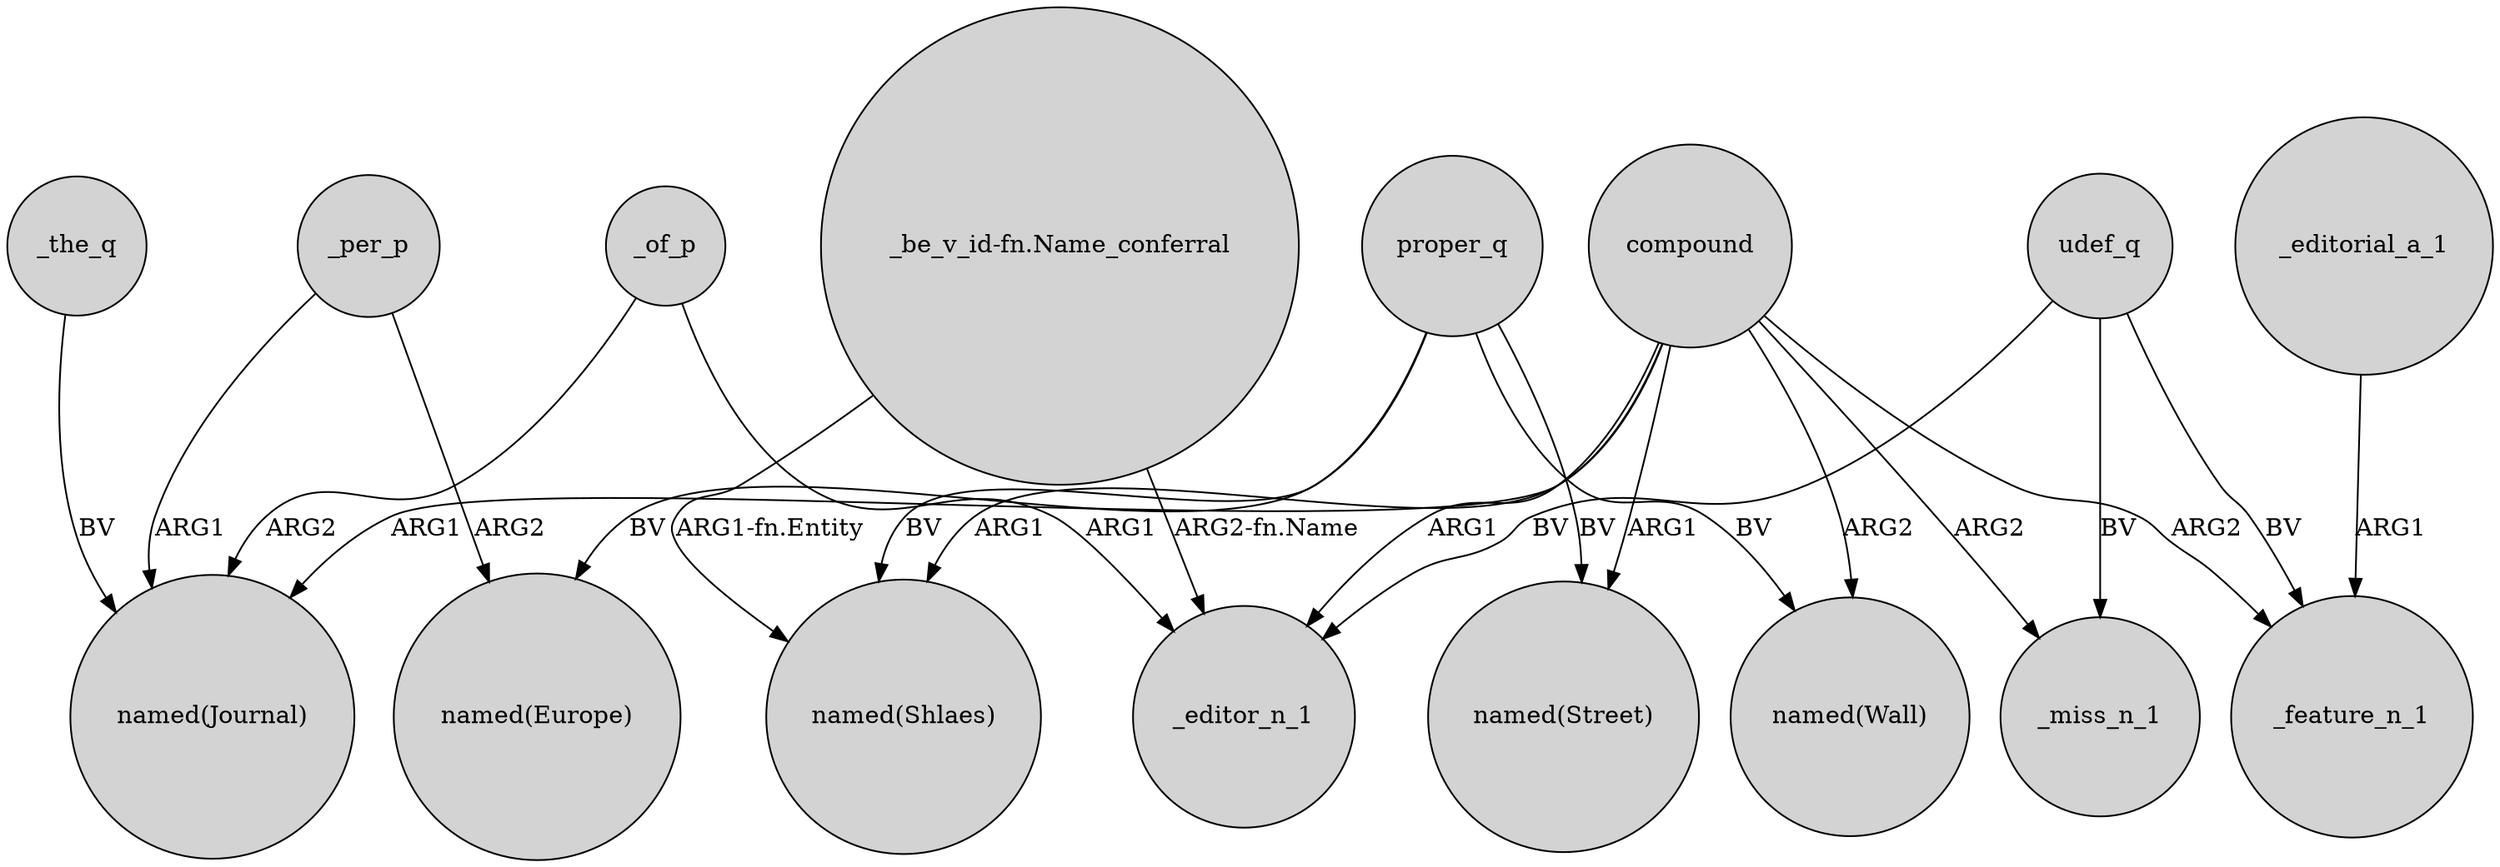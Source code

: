 digraph {
	node [shape=circle style=filled]
	_of_p -> "named(Journal)" [label=ARG2]
	compound -> "named(Shlaes)" [label=ARG1]
	"_be_v_id-fn.Name_conferral" -> "named(Shlaes)" [label="ARG1-fn.Entity"]
	compound -> _miss_n_1 [label=ARG2]
	proper_q -> "named(Europe)" [label=BV]
	proper_q -> "named(Shlaes)" [label=BV]
	_editorial_a_1 -> _feature_n_1 [label=ARG1]
	udef_q -> _feature_n_1 [label=BV]
	compound -> "named(Journal)" [label=ARG1]
	compound -> "named(Wall)" [label=ARG2]
	udef_q -> _miss_n_1 [label=BV]
	compound -> "named(Street)" [label=ARG1]
	_of_p -> _editor_n_1 [label=ARG1]
	compound -> _editor_n_1 [label=ARG1]
	compound -> _feature_n_1 [label=ARG2]
	_per_p -> "named(Journal)" [label=ARG1]
	"_be_v_id-fn.Name_conferral" -> _editor_n_1 [label="ARG2-fn.Name"]
	proper_q -> "named(Wall)" [label=BV]
	_per_p -> "named(Europe)" [label=ARG2]
	_the_q -> "named(Journal)" [label=BV]
	proper_q -> "named(Street)" [label=BV]
	udef_q -> _editor_n_1 [label=BV]
}
